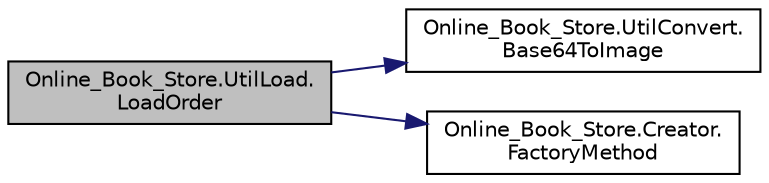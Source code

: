 digraph "Online_Book_Store.UtilLoad.LoadOrder"
{
 // LATEX_PDF_SIZE
  edge [fontname="Helvetica",fontsize="10",labelfontname="Helvetica",labelfontsize="10"];
  node [fontname="Helvetica",fontsize="10",shape=record];
  rankdir="LR";
  Node1 [label="Online_Book_Store.UtilLoad.\lLoadOrder",height=0.2,width=0.4,color="black", fillcolor="grey75", style="filled", fontcolor="black",tooltip="This function loads the elements of the MyOrders.xml file."];
  Node1 -> Node2 [color="midnightblue",fontsize="10",style="solid",fontname="Helvetica"];
  Node2 [label="Online_Book_Store.UtilConvert.\lBase64ToImage",height=0.2,width=0.4,color="black", fillcolor="white", style="filled",URL="$class_online___book___store_1_1_util_convert.html#a9fd1a1374a8717277015a8bbe89138f3",tooltip="This function convert base 64 string to byte[]. After that Convert byte[] to Image."];
  Node1 -> Node3 [color="midnightblue",fontsize="10",style="solid",fontname="Helvetica"];
  Node3 [label="Online_Book_Store.Creator.\lFactoryMethod",height=0.2,width=0.4,color="black", fillcolor="white", style="filled",URL="$class_online___book___store_1_1_creator.html#af6b3a8b0b12f71947de68fbab26a9fac",tooltip=" "];
}
